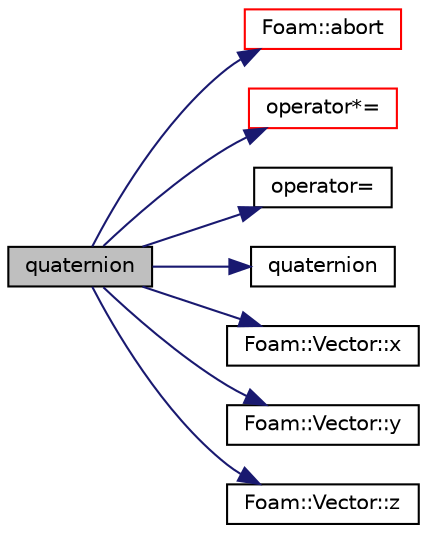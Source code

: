 digraph "quaternion"
{
  bgcolor="transparent";
  edge [fontname="Helvetica",fontsize="10",labelfontname="Helvetica",labelfontsize="10"];
  node [fontname="Helvetica",fontsize="10",shape=record];
  rankdir="LR";
  Node1 [label="quaternion",height=0.2,width=0.4,color="black", fillcolor="grey75", style="filled", fontcolor="black"];
  Node1 -> Node2 [color="midnightblue",fontsize="10",style="solid",fontname="Helvetica"];
  Node2 [label="Foam::abort",height=0.2,width=0.4,color="red",URL="$a10979.html#a447107a607d03e417307c203fa5fb44b"];
  Node1 -> Node3 [color="midnightblue",fontsize="10",style="solid",fontname="Helvetica"];
  Node3 [label="operator*=",height=0.2,width=0.4,color="red",URL="$a02096.html#a8627cfb3833e85a679dcfbeacb13c5b3"];
  Node1 -> Node4 [color="midnightblue",fontsize="10",style="solid",fontname="Helvetica"];
  Node4 [label="operator=",height=0.2,width=0.4,color="black",URL="$a02096.html#ac69ffebe29baaedfe95c5acac8ea2c3e"];
  Node1 -> Node5 [color="midnightblue",fontsize="10",style="solid",fontname="Helvetica"];
  Node5 [label="quaternion",height=0.2,width=0.4,color="black",URL="$a02096.html#a13b30ba6a22a61f425cc22baf51e8e34",tooltip="Construct null. "];
  Node1 -> Node6 [color="midnightblue",fontsize="10",style="solid",fontname="Helvetica"];
  Node6 [label="Foam::Vector::x",height=0.2,width=0.4,color="black",URL="$a02886.html#aeb7dc4a97968c543f58f9c7082e55757"];
  Node1 -> Node7 [color="midnightblue",fontsize="10",style="solid",fontname="Helvetica"];
  Node7 [label="Foam::Vector::y",height=0.2,width=0.4,color="black",URL="$a02886.html#a77c00b469d89c23bd35d2eb236140f70"];
  Node1 -> Node8 [color="midnightblue",fontsize="10",style="solid",fontname="Helvetica"];
  Node8 [label="Foam::Vector::z",height=0.2,width=0.4,color="black",URL="$a02886.html#ac72a74f7dde9500927f63515c3f0a2f3"];
}
